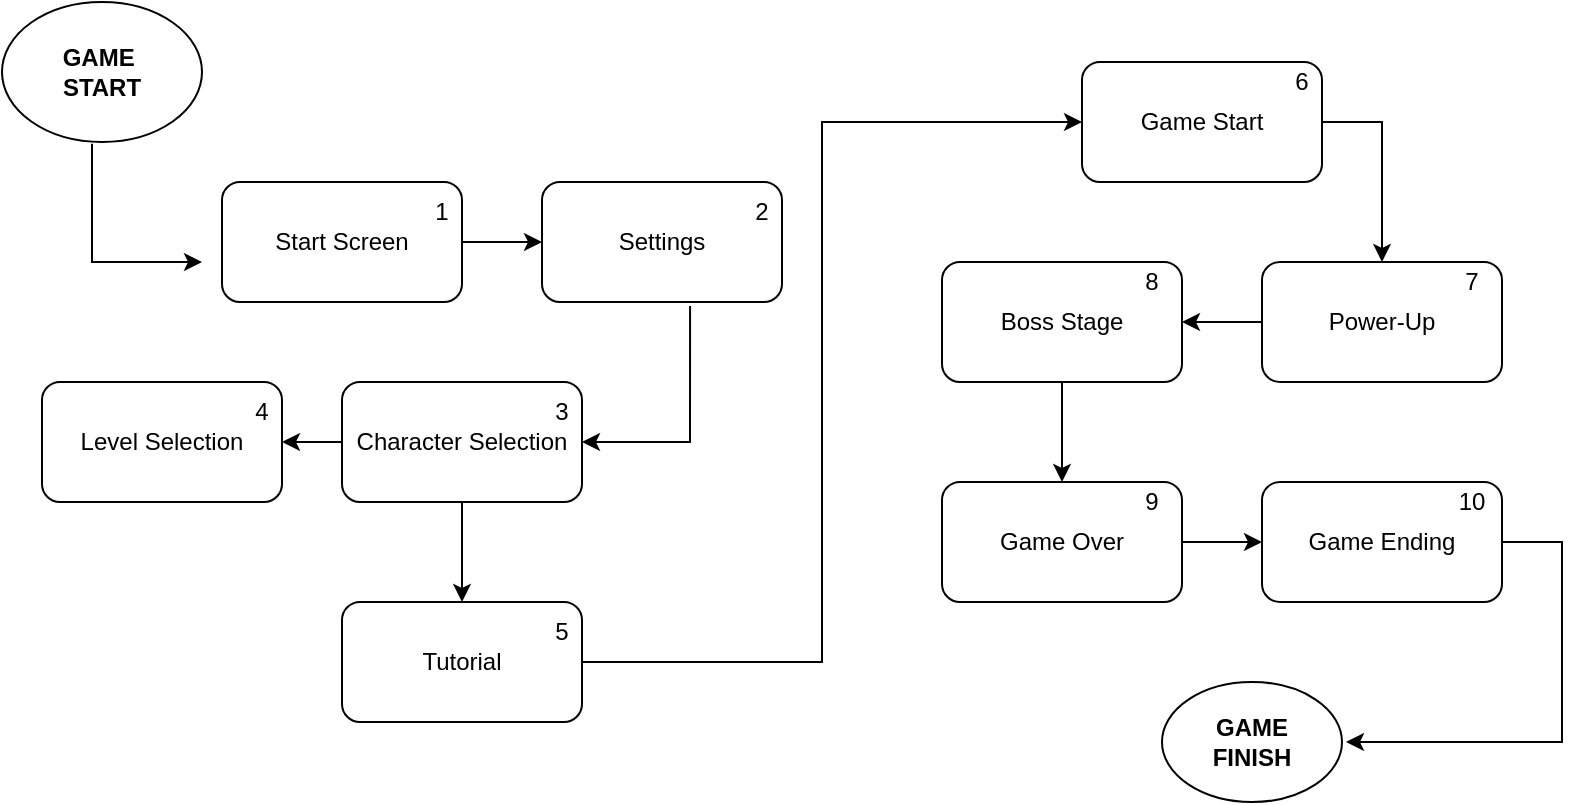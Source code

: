 <mxfile version="24.8.3">
  <diagram name="Page-1" id="_CdQzujHHog6pKKCYR0x">
    <mxGraphModel dx="1434" dy="772" grid="1" gridSize="10" guides="1" tooltips="1" connect="1" arrows="1" fold="1" page="1" pageScale="1" pageWidth="850" pageHeight="1100" math="0" shadow="0">
      <root>
        <mxCell id="0" />
        <mxCell id="1" parent="0" />
        <mxCell id="apT51MfKlSb2n3AAJcUz-1" value="&lt;b&gt;GAME&amp;nbsp;&lt;/b&gt;&lt;div&gt;&lt;b&gt;START&lt;/b&gt;&lt;/div&gt;" style="ellipse;whiteSpace=wrap;html=1;" vertex="1" parent="1">
          <mxGeometry x="30" y="130" width="100" height="70" as="geometry" />
        </mxCell>
        <mxCell id="apT51MfKlSb2n3AAJcUz-3" value="" style="endArrow=classic;html=1;rounded=0;exitX=0.45;exitY=1.013;exitDx=0;exitDy=0;exitPerimeter=0;" edge="1" parent="1" source="apT51MfKlSb2n3AAJcUz-1">
          <mxGeometry width="50" height="50" relative="1" as="geometry">
            <mxPoint x="400" y="420" as="sourcePoint" />
            <mxPoint x="130" y="260" as="targetPoint" />
            <Array as="points">
              <mxPoint x="75" y="260" />
            </Array>
          </mxGeometry>
        </mxCell>
        <mxCell id="apT51MfKlSb2n3AAJcUz-6" value="" style="edgeStyle=orthogonalEdgeStyle;rounded=0;orthogonalLoop=1;jettySize=auto;html=1;" edge="1" parent="1" source="apT51MfKlSb2n3AAJcUz-4" target="apT51MfKlSb2n3AAJcUz-5">
          <mxGeometry relative="1" as="geometry" />
        </mxCell>
        <mxCell id="apT51MfKlSb2n3AAJcUz-4" value="Start Screen" style="rounded=1;whiteSpace=wrap;html=1;" vertex="1" parent="1">
          <mxGeometry x="140" y="220" width="120" height="60" as="geometry" />
        </mxCell>
        <mxCell id="apT51MfKlSb2n3AAJcUz-5" value="Settings" style="whiteSpace=wrap;html=1;rounded=1;" vertex="1" parent="1">
          <mxGeometry x="300" y="220" width="120" height="60" as="geometry" />
        </mxCell>
        <mxCell id="apT51MfKlSb2n3AAJcUz-12" value="" style="edgeStyle=orthogonalEdgeStyle;rounded=0;orthogonalLoop=1;jettySize=auto;html=1;" edge="1" parent="1" source="apT51MfKlSb2n3AAJcUz-7" target="apT51MfKlSb2n3AAJcUz-11">
          <mxGeometry relative="1" as="geometry" />
        </mxCell>
        <mxCell id="apT51MfKlSb2n3AAJcUz-14" value="" style="edgeStyle=orthogonalEdgeStyle;rounded=0;orthogonalLoop=1;jettySize=auto;html=1;" edge="1" parent="1" source="apT51MfKlSb2n3AAJcUz-7" target="apT51MfKlSb2n3AAJcUz-13">
          <mxGeometry relative="1" as="geometry" />
        </mxCell>
        <mxCell id="apT51MfKlSb2n3AAJcUz-7" value="Character Selection" style="whiteSpace=wrap;html=1;rounded=1;" vertex="1" parent="1">
          <mxGeometry x="200" y="320" width="120" height="60" as="geometry" />
        </mxCell>
        <mxCell id="apT51MfKlSb2n3AAJcUz-10" value="" style="endArrow=classic;html=1;rounded=0;exitX=0.617;exitY=1.033;exitDx=0;exitDy=0;exitPerimeter=0;entryX=1;entryY=0.5;entryDx=0;entryDy=0;" edge="1" parent="1" source="apT51MfKlSb2n3AAJcUz-5" target="apT51MfKlSb2n3AAJcUz-7">
          <mxGeometry width="50" height="50" relative="1" as="geometry">
            <mxPoint x="400" y="420" as="sourcePoint" />
            <mxPoint x="470" y="350" as="targetPoint" />
            <Array as="points">
              <mxPoint x="374" y="350" />
            </Array>
          </mxGeometry>
        </mxCell>
        <mxCell id="apT51MfKlSb2n3AAJcUz-11" value="Level Selection" style="whiteSpace=wrap;html=1;rounded=1;" vertex="1" parent="1">
          <mxGeometry x="50" y="320" width="120" height="60" as="geometry" />
        </mxCell>
        <mxCell id="apT51MfKlSb2n3AAJcUz-29" value="" style="edgeStyle=orthogonalEdgeStyle;rounded=0;orthogonalLoop=1;jettySize=auto;html=1;" edge="1" parent="1" source="apT51MfKlSb2n3AAJcUz-13" target="apT51MfKlSb2n3AAJcUz-28">
          <mxGeometry relative="1" as="geometry">
            <mxPoint x="620" y="190" as="targetPoint" />
            <Array as="points">
              <mxPoint x="440" y="460" />
              <mxPoint x="440" y="190" />
            </Array>
          </mxGeometry>
        </mxCell>
        <mxCell id="apT51MfKlSb2n3AAJcUz-13" value="Tutorial" style="whiteSpace=wrap;html=1;rounded=1;" vertex="1" parent="1">
          <mxGeometry x="200" y="430" width="120" height="60" as="geometry" />
        </mxCell>
        <mxCell id="apT51MfKlSb2n3AAJcUz-19" value="&lt;b&gt;GAME&lt;/b&gt;&lt;div&gt;&lt;b&gt;FINISH&lt;/b&gt;&lt;/div&gt;" style="ellipse;whiteSpace=wrap;html=1;" vertex="1" parent="1">
          <mxGeometry x="610" y="470" width="90" height="60" as="geometry" />
        </mxCell>
        <mxCell id="apT51MfKlSb2n3AAJcUz-22" value="1" style="text;html=1;align=center;verticalAlign=middle;whiteSpace=wrap;rounded=0;" vertex="1" parent="1">
          <mxGeometry x="220" y="220" width="60" height="30" as="geometry" />
        </mxCell>
        <mxCell id="apT51MfKlSb2n3AAJcUz-23" value="2" style="text;html=1;align=center;verticalAlign=middle;whiteSpace=wrap;rounded=0;" vertex="1" parent="1">
          <mxGeometry x="380" y="220" width="60" height="30" as="geometry" />
        </mxCell>
        <mxCell id="apT51MfKlSb2n3AAJcUz-24" value="5" style="text;html=1;align=center;verticalAlign=middle;whiteSpace=wrap;rounded=0;" vertex="1" parent="1">
          <mxGeometry x="280" y="430" width="60" height="30" as="geometry" />
        </mxCell>
        <mxCell id="apT51MfKlSb2n3AAJcUz-25" value="3" style="text;html=1;align=center;verticalAlign=middle;whiteSpace=wrap;rounded=0;" vertex="1" parent="1">
          <mxGeometry x="280" y="320" width="60" height="30" as="geometry" />
        </mxCell>
        <mxCell id="apT51MfKlSb2n3AAJcUz-27" value="4" style="text;html=1;align=center;verticalAlign=middle;whiteSpace=wrap;rounded=0;" vertex="1" parent="1">
          <mxGeometry x="130" y="325" width="60" height="20" as="geometry" />
        </mxCell>
        <mxCell id="apT51MfKlSb2n3AAJcUz-50" value="" style="edgeStyle=orthogonalEdgeStyle;rounded=0;orthogonalLoop=1;jettySize=auto;html=1;exitX=1;exitY=0.5;exitDx=0;exitDy=0;" edge="1" parent="1" source="apT51MfKlSb2n3AAJcUz-28" target="apT51MfKlSb2n3AAJcUz-51">
          <mxGeometry relative="1" as="geometry">
            <mxPoint x="720" y="260" as="targetPoint" />
            <Array as="points">
              <mxPoint x="720" y="190" />
            </Array>
          </mxGeometry>
        </mxCell>
        <mxCell id="apT51MfKlSb2n3AAJcUz-28" value="" style="whiteSpace=wrap;html=1;rounded=1;" vertex="1" parent="1">
          <mxGeometry x="570" y="160" width="120" height="60" as="geometry" />
        </mxCell>
        <mxCell id="apT51MfKlSb2n3AAJcUz-34" value="Game Start" style="text;html=1;align=center;verticalAlign=middle;whiteSpace=wrap;rounded=0;" vertex="1" parent="1">
          <mxGeometry x="580" y="175" width="100" height="30" as="geometry" />
        </mxCell>
        <mxCell id="apT51MfKlSb2n3AAJcUz-43" value="6" style="text;html=1;align=center;verticalAlign=middle;whiteSpace=wrap;rounded=0;" vertex="1" parent="1">
          <mxGeometry x="650" y="160" width="60" height="20" as="geometry" />
        </mxCell>
        <mxCell id="apT51MfKlSb2n3AAJcUz-54" value="" style="edgeStyle=orthogonalEdgeStyle;rounded=0;orthogonalLoop=1;jettySize=auto;html=1;" edge="1" parent="1" source="apT51MfKlSb2n3AAJcUz-51" target="apT51MfKlSb2n3AAJcUz-53">
          <mxGeometry relative="1" as="geometry" />
        </mxCell>
        <mxCell id="apT51MfKlSb2n3AAJcUz-51" value="Power-Up" style="rounded=1;whiteSpace=wrap;html=1;" vertex="1" parent="1">
          <mxGeometry x="660" y="260" width="120" height="60" as="geometry" />
        </mxCell>
        <mxCell id="apT51MfKlSb2n3AAJcUz-52" value="7" style="text;html=1;align=center;verticalAlign=middle;whiteSpace=wrap;rounded=0;" vertex="1" parent="1">
          <mxGeometry x="740" y="260" width="50" height="20" as="geometry" />
        </mxCell>
        <mxCell id="apT51MfKlSb2n3AAJcUz-57" value="" style="edgeStyle=orthogonalEdgeStyle;rounded=0;orthogonalLoop=1;jettySize=auto;html=1;" edge="1" parent="1" source="apT51MfKlSb2n3AAJcUz-53" target="apT51MfKlSb2n3AAJcUz-56">
          <mxGeometry relative="1" as="geometry" />
        </mxCell>
        <mxCell id="apT51MfKlSb2n3AAJcUz-53" value="Boss Stage" style="whiteSpace=wrap;html=1;rounded=1;" vertex="1" parent="1">
          <mxGeometry x="500" y="260" width="120" height="60" as="geometry" />
        </mxCell>
        <mxCell id="apT51MfKlSb2n3AAJcUz-55" value="8" style="text;html=1;align=center;verticalAlign=middle;whiteSpace=wrap;rounded=0;" vertex="1" parent="1">
          <mxGeometry x="580" y="260" width="50" height="20" as="geometry" />
        </mxCell>
        <mxCell id="apT51MfKlSb2n3AAJcUz-60" value="" style="edgeStyle=orthogonalEdgeStyle;rounded=0;orthogonalLoop=1;jettySize=auto;html=1;" edge="1" parent="1" source="apT51MfKlSb2n3AAJcUz-56" target="apT51MfKlSb2n3AAJcUz-58">
          <mxGeometry relative="1" as="geometry" />
        </mxCell>
        <mxCell id="apT51MfKlSb2n3AAJcUz-56" value="Game Over" style="whiteSpace=wrap;html=1;rounded=1;" vertex="1" parent="1">
          <mxGeometry x="500" y="370" width="120" height="60" as="geometry" />
        </mxCell>
        <mxCell id="apT51MfKlSb2n3AAJcUz-58" value="Game Ending" style="whiteSpace=wrap;html=1;rounded=1;" vertex="1" parent="1">
          <mxGeometry x="660" y="370" width="120" height="60" as="geometry" />
        </mxCell>
        <mxCell id="apT51MfKlSb2n3AAJcUz-61" value="9" style="text;html=1;align=center;verticalAlign=middle;whiteSpace=wrap;rounded=0;" vertex="1" parent="1">
          <mxGeometry x="580" y="370" width="50" height="20" as="geometry" />
        </mxCell>
        <mxCell id="apT51MfKlSb2n3AAJcUz-62" value="10" style="text;html=1;align=center;verticalAlign=middle;whiteSpace=wrap;rounded=0;" vertex="1" parent="1">
          <mxGeometry x="740" y="370" width="50" height="20" as="geometry" />
        </mxCell>
        <mxCell id="apT51MfKlSb2n3AAJcUz-64" value="" style="endArrow=classic;html=1;rounded=0;exitX=1;exitY=0.5;exitDx=0;exitDy=0;" edge="1" parent="1" source="apT51MfKlSb2n3AAJcUz-58">
          <mxGeometry width="50" height="50" relative="1" as="geometry">
            <mxPoint x="810" y="390" as="sourcePoint" />
            <mxPoint x="702" y="500" as="targetPoint" />
            <Array as="points">
              <mxPoint x="810" y="400" />
              <mxPoint x="810" y="500" />
            </Array>
          </mxGeometry>
        </mxCell>
      </root>
    </mxGraphModel>
  </diagram>
</mxfile>
